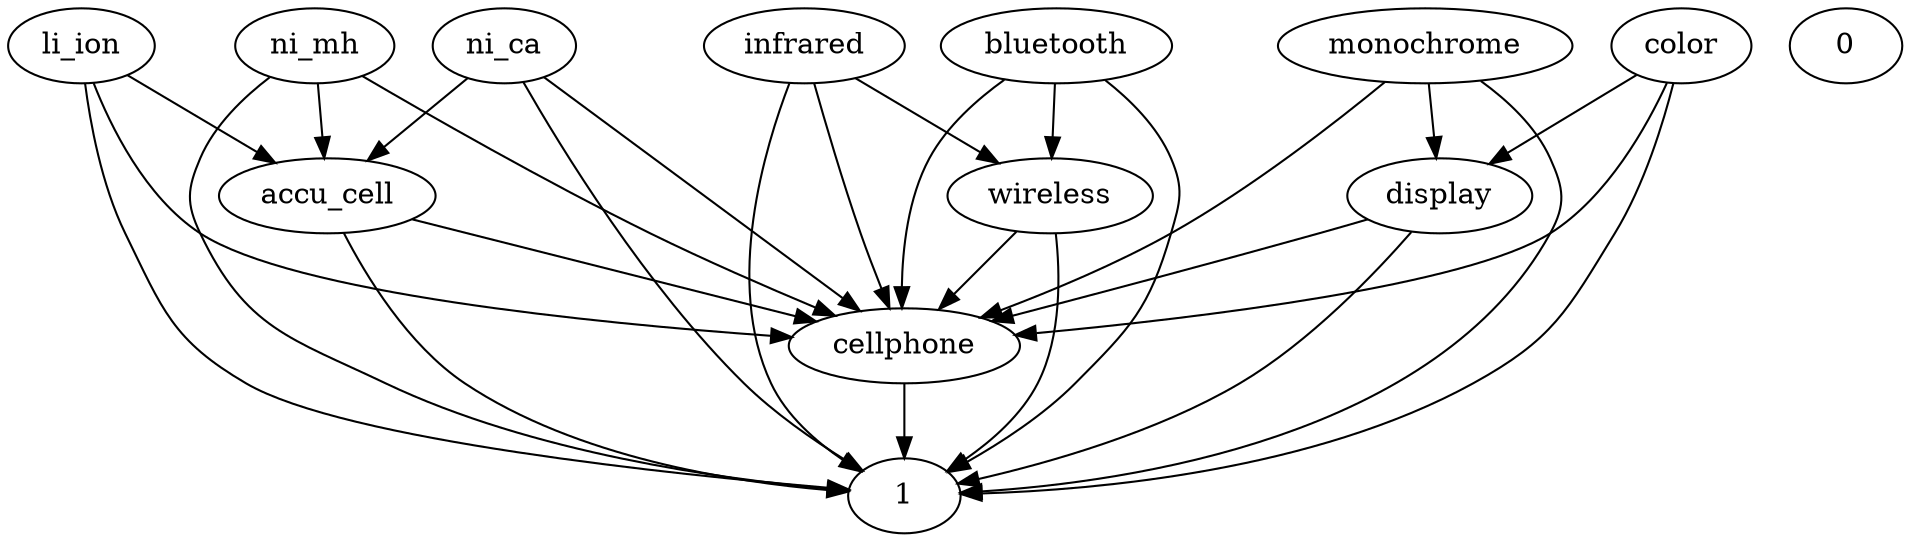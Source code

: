 digraph G {
  wireless;
  li_ion;
  bluetooth;
  color;
  accu_cell;
  display;
  cellphone;
  ni_mh;
  ni_ca;
  0;
  infrared;
  1;
  monochrome;
  li_ion -> accu_cell;
  ni_ca -> accu_cell;
  bluetooth -> wireless;
  cellphone -> 1;
  accu_cell -> cellphone;
  color -> display;
  display -> cellphone;
  wireless -> cellphone;
  infrared -> wireless;
  ni_mh -> accu_cell;
  monochrome -> display;
  wireless -> 1;
  li_ion -> cellphone;
  bluetooth -> cellphone;
  bluetooth -> 1;
  color -> cellphone;
  accu_cell -> 1;
  display -> 1;
  ni_mh -> cellphone;
  ni_mh -> 1;
  ni_ca -> cellphone;
  ni_ca -> 1;
  infrared -> cellphone;
  infrared -> 1;
  monochrome -> cellphone;
  monochrome -> 1;
  li_ion -> 1;
  color -> 1;
}
